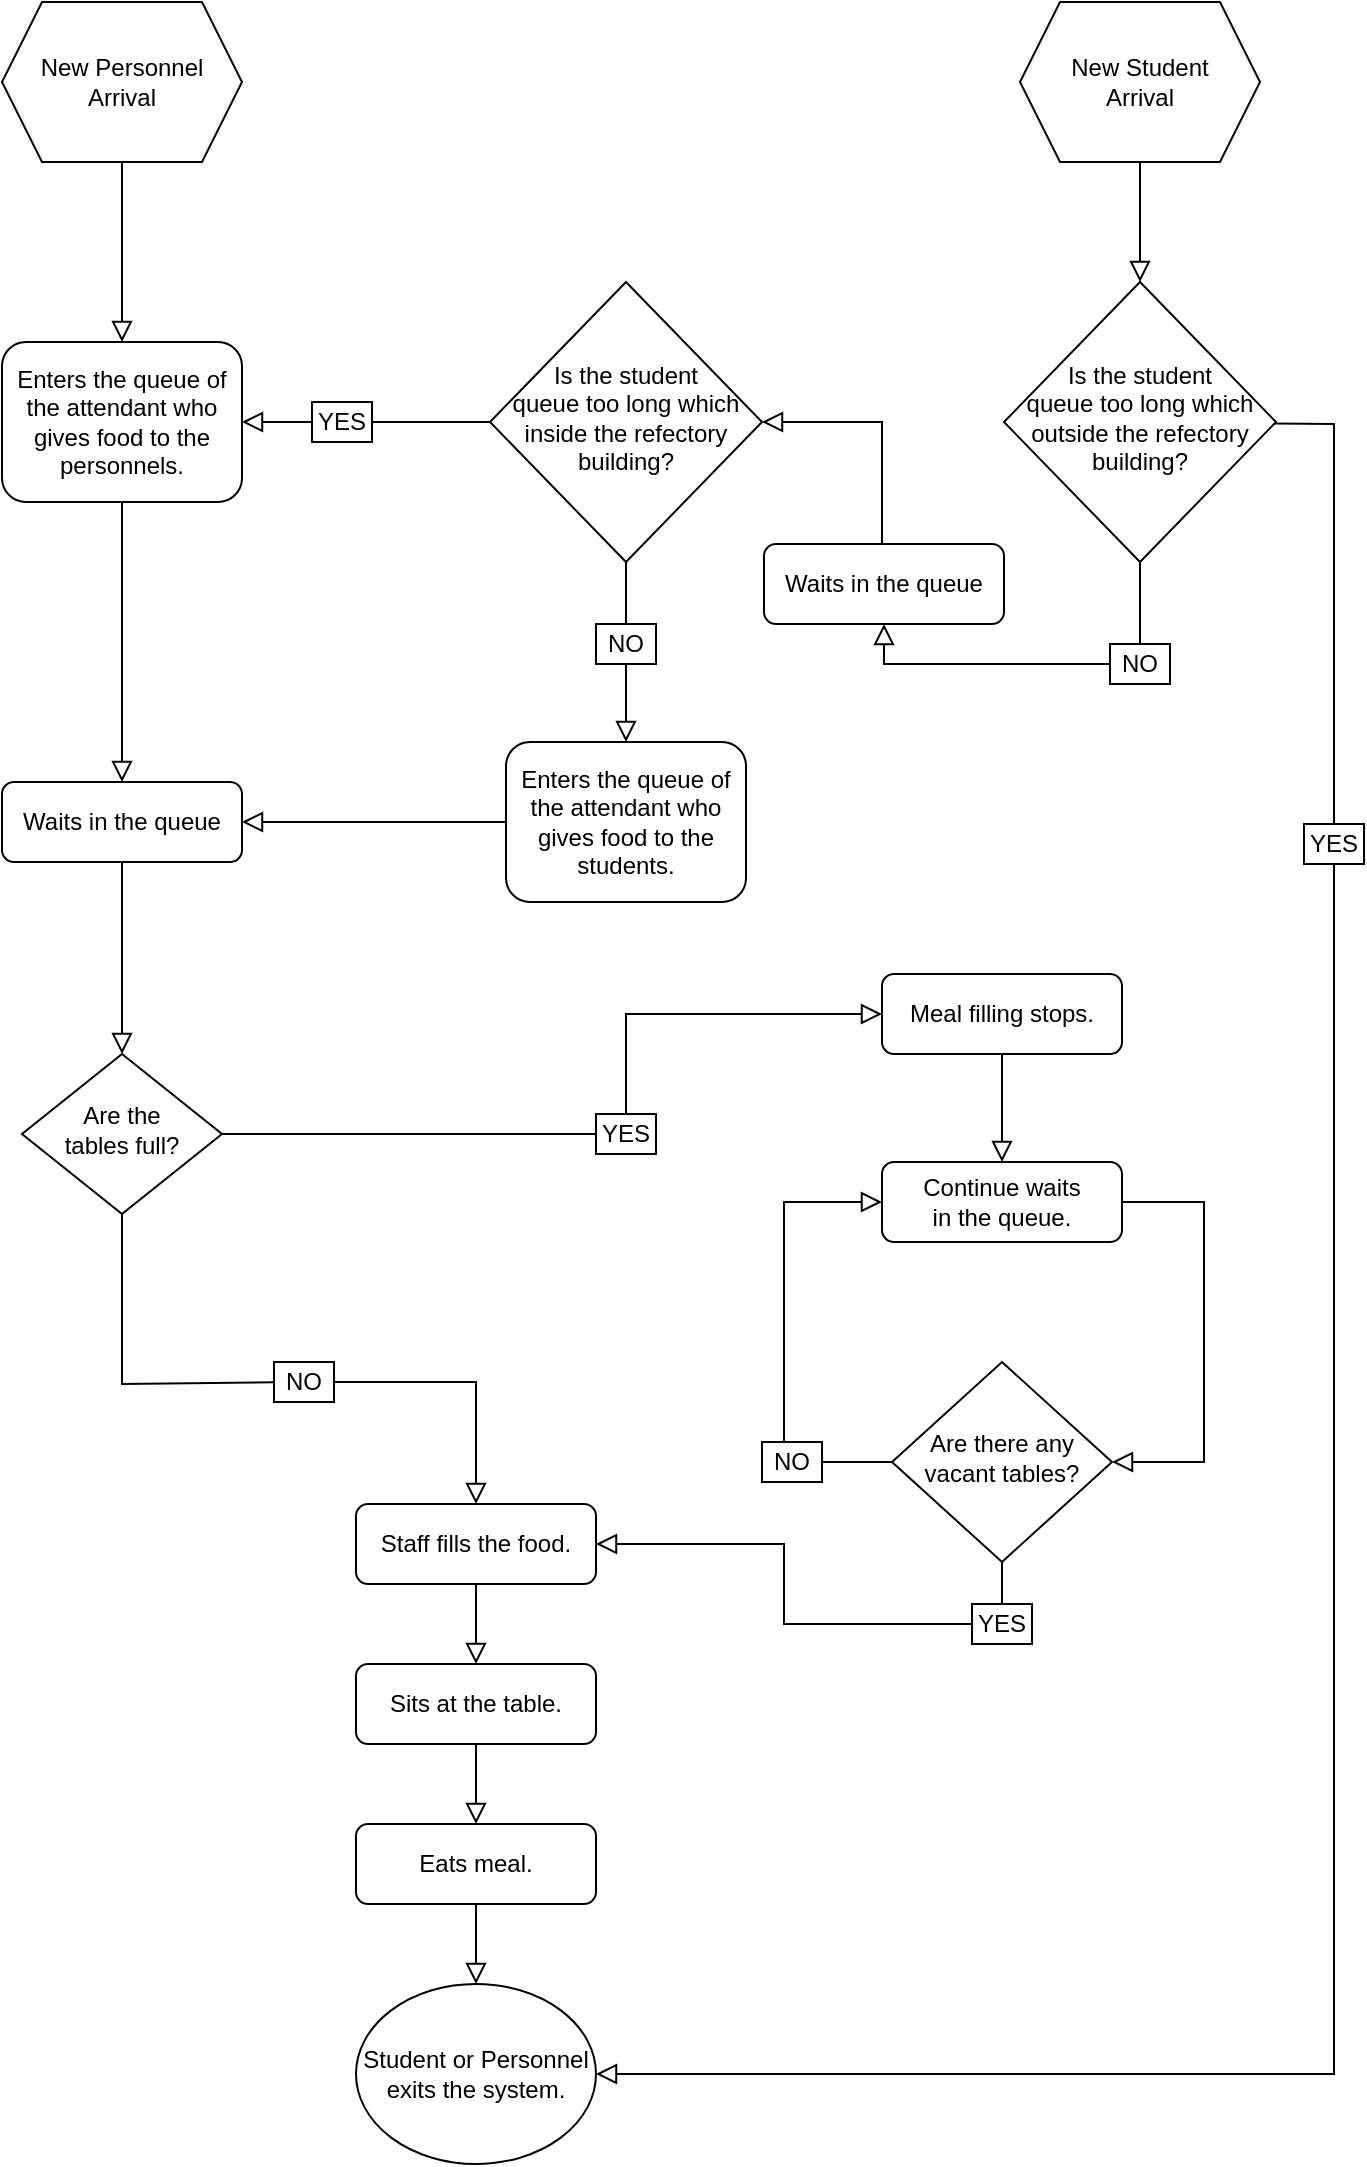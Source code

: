 <mxfile version="20.7.4" type="device"><diagram id="C5RBs43oDa-KdzZeNtuy" name="Page-1"><mxGraphModel dx="1434" dy="796" grid="1" gridSize="10" guides="1" tooltips="1" connect="1" arrows="1" fold="1" page="1" pageScale="1" pageWidth="827" pageHeight="1169" math="0" shadow="0"><root><mxCell id="WIyWlLk6GJQsqaUBKTNV-0"/><mxCell id="WIyWlLk6GJQsqaUBKTNV-1" parent="WIyWlLk6GJQsqaUBKTNV-0"/><mxCell id="ZQJ4ThUN4z0ttn7727NI-0" value="New Student&lt;br&gt;Arrival" style="shape=hexagon;perimeter=hexagonPerimeter2;whiteSpace=wrap;html=1;fixedSize=1;" parent="WIyWlLk6GJQsqaUBKTNV-1" vertex="1"><mxGeometry x="589" y="59" width="120" height="80" as="geometry"/></mxCell><mxCell id="ZQJ4ThUN4z0ttn7727NI-1" value="New Personnel Arrival" style="shape=hexagon;perimeter=hexagonPerimeter2;whiteSpace=wrap;html=1;fixedSize=1;" parent="WIyWlLk6GJQsqaUBKTNV-1" vertex="1"><mxGeometry x="80" y="59" width="120" height="80" as="geometry"/></mxCell><mxCell id="ZQJ4ThUN4z0ttn7727NI-4" value="" style="rounded=0;html=1;jettySize=auto;orthogonalLoop=1;fontSize=11;endArrow=block;endFill=0;endSize=8;strokeWidth=1;shadow=0;labelBackgroundColor=none;edgeStyle=orthogonalEdgeStyle;" parent="WIyWlLk6GJQsqaUBKTNV-1" source="ZQJ4ThUN4z0ttn7727NI-1" target="ZQJ4ThUN4z0ttn7727NI-6" edge="1"><mxGeometry x="-1" y="158" relative="1" as="geometry"><mxPoint x="139.09" y="149" as="sourcePoint"/><mxPoint x="139.09" y="199" as="targetPoint"/><mxPoint x="-108" y="-150" as="offset"/></mxGeometry></mxCell><mxCell id="ZQJ4ThUN4z0ttn7727NI-5" value="" style="rounded=0;html=1;jettySize=auto;orthogonalLoop=1;fontSize=11;endArrow=block;endFill=0;endSize=8;strokeWidth=1;shadow=0;labelBackgroundColor=none;edgeStyle=orthogonalEdgeStyle;" parent="WIyWlLk6GJQsqaUBKTNV-1" source="ZQJ4ThUN4z0ttn7727NI-0" target="fEY2b7OxNCGMePbxUrAP-0" edge="1"><mxGeometry x="-1" y="158" relative="1" as="geometry"><mxPoint x="440" y="149" as="sourcePoint"/><mxPoint x="430" y="189" as="targetPoint"/><mxPoint x="-108" y="-150" as="offset"/></mxGeometry></mxCell><mxCell id="ZQJ4ThUN4z0ttn7727NI-6" value="Enters the queue of the attendant who gives food to the personnels." style="rounded=1;whiteSpace=wrap;html=1;fontSize=12;glass=0;strokeWidth=1;shadow=0;" parent="WIyWlLk6GJQsqaUBKTNV-1" vertex="1"><mxGeometry x="80" y="229" width="120" height="80" as="geometry"/></mxCell><mxCell id="ZQJ4ThUN4z0ttn7727NI-7" value="Enters the queue of the attendant who gives food to the students." style="rounded=1;whiteSpace=wrap;html=1;fontSize=12;glass=0;strokeWidth=1;shadow=0;" parent="WIyWlLk6GJQsqaUBKTNV-1" vertex="1"><mxGeometry x="332" y="429" width="120" height="80" as="geometry"/></mxCell><mxCell id="ZQJ4ThUN4z0ttn7727NI-8" value="Is the student &lt;br&gt;queue too long which inside the refectory building?" style="rhombus;whiteSpace=wrap;html=1;shadow=0;fontFamily=Helvetica;fontSize=12;align=center;strokeWidth=1;spacing=6;spacingTop=-4;" parent="WIyWlLk6GJQsqaUBKTNV-1" vertex="1"><mxGeometry x="324" y="199" width="136" height="140" as="geometry"/></mxCell><mxCell id="ZQJ4ThUN4z0ttn7727NI-9" value="Are the&lt;br&gt;tables full?" style="rhombus;whiteSpace=wrap;html=1;shadow=0;fontFamily=Helvetica;fontSize=12;align=center;strokeWidth=1;spacing=6;spacingTop=-4;" parent="WIyWlLk6GJQsqaUBKTNV-1" vertex="1"><mxGeometry x="90" y="585" width="100" height="80" as="geometry"/></mxCell><mxCell id="ZQJ4ThUN4z0ttn7727NI-11" value="YES" style="rounded=0;whiteSpace=wrap;html=1;" parent="WIyWlLk6GJQsqaUBKTNV-1" vertex="1"><mxGeometry x="235" y="259" width="30" height="20" as="geometry"/></mxCell><mxCell id="ZQJ4ThUN4z0ttn7727NI-13" value="" style="rounded=0;html=1;jettySize=auto;orthogonalLoop=1;fontSize=11;endArrow=block;endFill=0;endSize=8;strokeWidth=1;shadow=0;labelBackgroundColor=none;edgeStyle=orthogonalEdgeStyle;" parent="WIyWlLk6GJQsqaUBKTNV-1" source="ZQJ4ThUN4z0ttn7727NI-11" target="ZQJ4ThUN4z0ttn7727NI-6" edge="1"><mxGeometry x="-1" y="158" relative="1" as="geometry"><mxPoint x="260" y="339" as="sourcePoint"/><mxPoint x="290" y="239" as="targetPoint"/><mxPoint x="-108" y="-150" as="offset"/><Array as="points"/></mxGeometry></mxCell><mxCell id="ZQJ4ThUN4z0ttn7727NI-16" value="NO" style="rounded=0;whiteSpace=wrap;html=1;" parent="WIyWlLk6GJQsqaUBKTNV-1" vertex="1"><mxGeometry x="377" y="370" width="30" height="20" as="geometry"/></mxCell><mxCell id="ZQJ4ThUN4z0ttn7727NI-17" value="" style="endArrow=none;html=1;rounded=0;" parent="WIyWlLk6GJQsqaUBKTNV-1" source="ZQJ4ThUN4z0ttn7727NI-11" target="ZQJ4ThUN4z0ttn7727NI-8" edge="1"><mxGeometry width="50" height="50" relative="1" as="geometry"><mxPoint x="300" y="349" as="sourcePoint"/><mxPoint x="350" y="299" as="targetPoint"/></mxGeometry></mxCell><mxCell id="ZQJ4ThUN4z0ttn7727NI-18" value="" style="endArrow=none;html=1;rounded=0;" parent="WIyWlLk6GJQsqaUBKTNV-1" source="ZQJ4ThUN4z0ttn7727NI-16" target="ZQJ4ThUN4z0ttn7727NI-8" edge="1"><mxGeometry width="50" height="50" relative="1" as="geometry"><mxPoint x="320" y="249" as="sourcePoint"/><mxPoint x="385" y="249" as="targetPoint"/></mxGeometry></mxCell><mxCell id="ZQJ4ThUN4z0ttn7727NI-19" value="" style="rounded=0;html=1;jettySize=auto;orthogonalLoop=1;fontSize=11;endArrow=block;endFill=0;endSize=8;strokeWidth=1;shadow=0;labelBackgroundColor=none;edgeStyle=orthogonalEdgeStyle;" parent="WIyWlLk6GJQsqaUBKTNV-1" source="ZQJ4ThUN4z0ttn7727NI-16" target="ZQJ4ThUN4z0ttn7727NI-7" edge="1"><mxGeometry x="-1" y="158" relative="1" as="geometry"><mxPoint x="290" y="249" as="sourcePoint"/><mxPoint x="210" y="249" as="targetPoint"/><mxPoint x="-108" y="-150" as="offset"/><Array as="points"/></mxGeometry></mxCell><mxCell id="ZQJ4ThUN4z0ttn7727NI-20" value="Waits in the queue" style="rounded=1;whiteSpace=wrap;html=1;fontSize=12;glass=0;strokeWidth=1;shadow=0;" parent="WIyWlLk6GJQsqaUBKTNV-1" vertex="1"><mxGeometry x="80" y="449" width="120" height="40" as="geometry"/></mxCell><mxCell id="ZQJ4ThUN4z0ttn7727NI-22" value="" style="rounded=0;html=1;jettySize=auto;orthogonalLoop=1;fontSize=11;endArrow=block;endFill=0;endSize=8;strokeWidth=1;shadow=0;labelBackgroundColor=none;edgeStyle=orthogonalEdgeStyle;" parent="WIyWlLk6GJQsqaUBKTNV-1" source="ZQJ4ThUN4z0ttn7727NI-7" target="ZQJ4ThUN4z0ttn7727NI-20" edge="1"><mxGeometry x="-1" y="158" relative="1" as="geometry"><mxPoint x="300" y="259" as="sourcePoint"/><mxPoint x="271" y="400" as="targetPoint"/><mxPoint x="-108" y="-150" as="offset"/><Array as="points"/></mxGeometry></mxCell><mxCell id="ZQJ4ThUN4z0ttn7727NI-28" value="" style="rounded=0;html=1;jettySize=auto;orthogonalLoop=1;fontSize=11;endArrow=block;endFill=0;endSize=8;strokeWidth=1;shadow=0;labelBackgroundColor=none;edgeStyle=orthogonalEdgeStyle;" parent="WIyWlLk6GJQsqaUBKTNV-1" source="ZQJ4ThUN4z0ttn7727NI-20" target="ZQJ4ThUN4z0ttn7727NI-9" edge="1"><mxGeometry x="-1" y="158" relative="1" as="geometry"><mxPoint x="375" y="409" as="sourcePoint"/><mxPoint x="295" y="409" as="targetPoint"/><mxPoint x="-108" y="-150" as="offset"/><Array as="points"/></mxGeometry></mxCell><mxCell id="ZQJ4ThUN4z0ttn7727NI-30" value="NO" style="rounded=0;whiteSpace=wrap;html=1;" parent="WIyWlLk6GJQsqaUBKTNV-1" vertex="1"><mxGeometry x="634" y="380" width="30" height="20" as="geometry"/></mxCell><mxCell id="ZQJ4ThUN4z0ttn7727NI-32" value="YES" style="rounded=0;whiteSpace=wrap;html=1;" parent="WIyWlLk6GJQsqaUBKTNV-1" vertex="1"><mxGeometry x="731" y="470" width="30" height="20" as="geometry"/></mxCell><mxCell id="ZQJ4ThUN4z0ttn7727NI-33" value="NO" style="rounded=0;whiteSpace=wrap;html=1;" parent="WIyWlLk6GJQsqaUBKTNV-1" vertex="1"><mxGeometry x="216" y="739" width="30" height="20" as="geometry"/></mxCell><mxCell id="ZQJ4ThUN4z0ttn7727NI-34" value="" style="rounded=0;html=1;jettySize=auto;orthogonalLoop=1;fontSize=11;endArrow=block;endFill=0;endSize=8;strokeWidth=1;shadow=0;labelBackgroundColor=none;edgeStyle=orthogonalEdgeStyle;" parent="WIyWlLk6GJQsqaUBKTNV-1" source="ZQJ4ThUN4z0ttn7727NI-33" target="ZQJ4ThUN4z0ttn7727NI-37" edge="1"><mxGeometry x="-1" y="158" relative="1" as="geometry"><mxPoint x="305" y="589" as="sourcePoint"/><mxPoint x="305" y="639" as="targetPoint"/><mxPoint x="-108" y="-150" as="offset"/><Array as="points"/></mxGeometry></mxCell><mxCell id="ZQJ4ThUN4z0ttn7727NI-35" value="Eats meal." style="rounded=1;whiteSpace=wrap;html=1;fontSize=12;glass=0;strokeWidth=1;shadow=0;" parent="WIyWlLk6GJQsqaUBKTNV-1" vertex="1"><mxGeometry x="257" y="970" width="120" height="40" as="geometry"/></mxCell><mxCell id="ZQJ4ThUN4z0ttn7727NI-36" value="Sits at the table." style="rounded=1;whiteSpace=wrap;html=1;fontSize=12;glass=0;strokeWidth=1;shadow=0;" parent="WIyWlLk6GJQsqaUBKTNV-1" vertex="1"><mxGeometry x="257" y="890" width="120" height="40" as="geometry"/></mxCell><mxCell id="ZQJ4ThUN4z0ttn7727NI-37" value="Staff fills the food." style="rounded=1;whiteSpace=wrap;html=1;fontSize=12;glass=0;strokeWidth=1;shadow=0;" parent="WIyWlLk6GJQsqaUBKTNV-1" vertex="1"><mxGeometry x="257" y="810" width="120" height="40" as="geometry"/></mxCell><mxCell id="ZQJ4ThUN4z0ttn7727NI-38" value="" style="endArrow=none;html=1;rounded=0;" parent="WIyWlLk6GJQsqaUBKTNV-1" source="ZQJ4ThUN4z0ttn7727NI-9" target="ZQJ4ThUN4z0ttn7727NI-33" edge="1"><mxGeometry width="50" height="50" relative="1" as="geometry"><mxPoint x="390" y="699" as="sourcePoint"/><mxPoint x="455" y="699" as="targetPoint"/><Array as="points"><mxPoint x="140" y="750"/></Array></mxGeometry></mxCell><mxCell id="ZQJ4ThUN4z0ttn7727NI-39" value="" style="rounded=0;html=1;jettySize=auto;orthogonalLoop=1;fontSize=11;endArrow=block;endFill=0;endSize=8;strokeWidth=1;shadow=0;labelBackgroundColor=none;edgeStyle=orthogonalEdgeStyle;" parent="WIyWlLk6GJQsqaUBKTNV-1" source="ZQJ4ThUN4z0ttn7727NI-37" target="ZQJ4ThUN4z0ttn7727NI-36" edge="1"><mxGeometry x="-1" y="158" relative="1" as="geometry"><mxPoint x="305.037" y="769" as="sourcePoint"/><mxPoint x="305.037" y="799" as="targetPoint"/><mxPoint x="-108" y="-150" as="offset"/><Array as="points"/></mxGeometry></mxCell><mxCell id="ZQJ4ThUN4z0ttn7727NI-40" value="" style="rounded=0;html=1;jettySize=auto;orthogonalLoop=1;fontSize=11;endArrow=block;endFill=0;endSize=8;strokeWidth=1;shadow=0;labelBackgroundColor=none;edgeStyle=orthogonalEdgeStyle;" parent="WIyWlLk6GJQsqaUBKTNV-1" source="ZQJ4ThUN4z0ttn7727NI-36" target="ZQJ4ThUN4z0ttn7727NI-35" edge="1"><mxGeometry x="-1" y="158" relative="1" as="geometry"><mxPoint x="315.037" y="779" as="sourcePoint"/><mxPoint x="315.037" y="809" as="targetPoint"/><mxPoint x="-108" y="-150" as="offset"/><Array as="points"/></mxGeometry></mxCell><mxCell id="ZQJ4ThUN4z0ttn7727NI-42" value="" style="endArrow=none;html=1;rounded=0;" parent="WIyWlLk6GJQsqaUBKTNV-1" source="ZQJ4ThUN4z0ttn7727NI-32" target="fEY2b7OxNCGMePbxUrAP-0" edge="1"><mxGeometry width="50" height="50" relative="1" as="geometry"><mxPoint x="50" y="398.33" as="sourcePoint"/><mxPoint x="641" y="399" as="targetPoint"/><Array as="points"><mxPoint x="746" y="270"/></Array></mxGeometry></mxCell><mxCell id="ZQJ4ThUN4z0ttn7727NI-44" value="YES" style="rounded=0;whiteSpace=wrap;html=1;" parent="WIyWlLk6GJQsqaUBKTNV-1" vertex="1"><mxGeometry x="377" y="615" width="30" height="20" as="geometry"/></mxCell><mxCell id="YB-0Uny3FheVWcsM7ljt-0" value="" style="endArrow=none;html=1;rounded=0;" parent="WIyWlLk6GJQsqaUBKTNV-1" source="ZQJ4ThUN4z0ttn7727NI-9" target="ZQJ4ThUN4z0ttn7727NI-44" edge="1"><mxGeometry width="50" height="50" relative="1" as="geometry"><mxPoint x="370" y="639" as="sourcePoint"/><mxPoint x="420" y="589" as="targetPoint"/></mxGeometry></mxCell><mxCell id="YB-0Uny3FheVWcsM7ljt-1" value="Meal filling stops." style="rounded=1;whiteSpace=wrap;html=1;fontSize=12;glass=0;strokeWidth=1;shadow=0;" parent="WIyWlLk6GJQsqaUBKTNV-1" vertex="1"><mxGeometry x="520" y="545" width="120" height="40" as="geometry"/></mxCell><mxCell id="YB-0Uny3FheVWcsM7ljt-3" value="Are there any vacant tables?" style="rhombus;whiteSpace=wrap;html=1;shadow=0;fontFamily=Helvetica;fontSize=12;align=center;strokeWidth=1;spacing=6;spacingTop=-4;" parent="WIyWlLk6GJQsqaUBKTNV-1" vertex="1"><mxGeometry x="525" y="739" width="110" height="100" as="geometry"/></mxCell><mxCell id="YB-0Uny3FheVWcsM7ljt-5" value="NO" style="rounded=0;whiteSpace=wrap;html=1;" parent="WIyWlLk6GJQsqaUBKTNV-1" vertex="1"><mxGeometry x="460" y="779" width="30" height="20" as="geometry"/></mxCell><mxCell id="YB-0Uny3FheVWcsM7ljt-6" value="" style="endArrow=none;html=1;rounded=0;" parent="WIyWlLk6GJQsqaUBKTNV-1" source="YB-0Uny3FheVWcsM7ljt-5" target="YB-0Uny3FheVWcsM7ljt-3" edge="1"><mxGeometry width="50" height="50" relative="1" as="geometry"><mxPoint x="480" y="889" as="sourcePoint"/><mxPoint x="530" y="839" as="targetPoint"/></mxGeometry></mxCell><mxCell id="YB-0Uny3FheVWcsM7ljt-8" value="YES" style="rounded=0;whiteSpace=wrap;html=1;" parent="WIyWlLk6GJQsqaUBKTNV-1" vertex="1"><mxGeometry x="565" y="860" width="30" height="20" as="geometry"/></mxCell><mxCell id="YB-0Uny3FheVWcsM7ljt-9" value="" style="endArrow=none;html=1;rounded=0;" parent="WIyWlLk6GJQsqaUBKTNV-1" source="YB-0Uny3FheVWcsM7ljt-8" target="YB-0Uny3FheVWcsM7ljt-3" edge="1"><mxGeometry width="50" height="50" relative="1" as="geometry"><mxPoint x="610" y="859" as="sourcePoint"/><mxPoint x="660" y="809" as="targetPoint"/></mxGeometry></mxCell><mxCell id="YB-0Uny3FheVWcsM7ljt-11" value="Continue waits&lt;br&gt;in the queue." style="rounded=1;whiteSpace=wrap;html=1;fontSize=12;glass=0;strokeWidth=1;shadow=0;" parent="WIyWlLk6GJQsqaUBKTNV-1" vertex="1"><mxGeometry x="520" y="639" width="120" height="40" as="geometry"/></mxCell><mxCell id="YB-0Uny3FheVWcsM7ljt-13" value="Student or Personnel exits the system." style="ellipse;whiteSpace=wrap;html=1;" parent="WIyWlLk6GJQsqaUBKTNV-1" vertex="1"><mxGeometry x="257" y="1050" width="120" height="90" as="geometry"/></mxCell><mxCell id="fEY2b7OxNCGMePbxUrAP-0" value="Is the student &lt;br&gt;queue too long which outside the refectory building?" style="rhombus;whiteSpace=wrap;html=1;shadow=0;fontFamily=Helvetica;fontSize=12;align=center;strokeWidth=1;spacing=6;spacingTop=-4;" parent="WIyWlLk6GJQsqaUBKTNV-1" vertex="1"><mxGeometry x="581" y="199" width="136" height="140" as="geometry"/></mxCell><mxCell id="fEY2b7OxNCGMePbxUrAP-1" value="" style="endArrow=none;html=1;rounded=0;" parent="WIyWlLk6GJQsqaUBKTNV-1" source="ZQJ4ThUN4z0ttn7727NI-30" target="fEY2b7OxNCGMePbxUrAP-0" edge="1"><mxGeometry width="50" height="50" relative="1" as="geometry"><mxPoint x="525" y="210" as="sourcePoint"/><mxPoint x="584" y="210" as="targetPoint"/></mxGeometry></mxCell><mxCell id="fEY2b7OxNCGMePbxUrAP-2" value="" style="rounded=0;html=1;jettySize=auto;orthogonalLoop=1;fontSize=11;endArrow=block;endFill=0;endSize=8;strokeWidth=1;shadow=0;labelBackgroundColor=none;edgeStyle=orthogonalEdgeStyle;" parent="WIyWlLk6GJQsqaUBKTNV-1" source="ZQJ4ThUN4z0ttn7727NI-6" target="ZQJ4ThUN4z0ttn7727NI-20" edge="1"><mxGeometry x="-1" y="158" relative="1" as="geometry"><mxPoint x="148" y="379.41" as="sourcePoint"/><mxPoint x="61" y="379.41" as="targetPoint"/><mxPoint x="-108" y="-150" as="offset"/><Array as="points"/></mxGeometry></mxCell><mxCell id="fEY2b7OxNCGMePbxUrAP-7" value="" style="rounded=0;html=1;jettySize=auto;orthogonalLoop=1;fontSize=11;endArrow=block;endFill=0;endSize=8;strokeWidth=1;shadow=0;labelBackgroundColor=none;edgeStyle=orthogonalEdgeStyle;exitX=0.5;exitY=0;exitDx=0;exitDy=0;" parent="WIyWlLk6GJQsqaUBKTNV-1" source="YB-0Uny3FheVWcsM7ljt-5" target="YB-0Uny3FheVWcsM7ljt-11" edge="1"><mxGeometry x="-1" y="158" relative="1" as="geometry"><mxPoint x="458.819" y="700" as="sourcePoint"/><mxPoint x="458.819" y="730" as="targetPoint"/><mxPoint x="-108" y="-150" as="offset"/><Array as="points"><mxPoint x="471" y="779"/><mxPoint x="471" y="659"/></Array></mxGeometry></mxCell><mxCell id="fEY2b7OxNCGMePbxUrAP-8" value="" style="rounded=0;html=1;jettySize=auto;orthogonalLoop=1;fontSize=11;endArrow=block;endFill=0;endSize=8;strokeWidth=1;shadow=0;labelBackgroundColor=none;edgeStyle=orthogonalEdgeStyle;exitX=0;exitY=0.5;exitDx=0;exitDy=0;" parent="WIyWlLk6GJQsqaUBKTNV-1" source="YB-0Uny3FheVWcsM7ljt-8" target="ZQJ4ThUN4z0ttn7727NI-37" edge="1"><mxGeometry x="-1" y="158" relative="1" as="geometry"><mxPoint x="461.999" y="930" as="sourcePoint"/><mxPoint x="461.999" y="960" as="targetPoint"/><mxPoint x="-108" y="-150" as="offset"/><Array as="points"><mxPoint x="471" y="870"/><mxPoint x="471" y="830"/></Array></mxGeometry></mxCell><mxCell id="fEY2b7OxNCGMePbxUrAP-9" value="" style="rounded=0;html=1;jettySize=auto;orthogonalLoop=1;fontSize=11;endArrow=block;endFill=0;endSize=8;strokeWidth=1;shadow=0;labelBackgroundColor=none;edgeStyle=orthogonalEdgeStyle;" parent="WIyWlLk6GJQsqaUBKTNV-1" source="YB-0Uny3FheVWcsM7ljt-1" target="YB-0Uny3FheVWcsM7ljt-11" edge="1"><mxGeometry x="-1" y="158" relative="1" as="geometry"><mxPoint x="471.999" y="940" as="sourcePoint"/><mxPoint x="471.999" y="970" as="targetPoint"/><mxPoint x="-108" y="-150" as="offset"/><Array as="points"/></mxGeometry></mxCell><mxCell id="fEY2b7OxNCGMePbxUrAP-10" value="" style="rounded=0;html=1;jettySize=auto;orthogonalLoop=1;fontSize=11;endArrow=block;endFill=0;endSize=8;strokeWidth=1;shadow=0;labelBackgroundColor=none;edgeStyle=orthogonalEdgeStyle;exitX=0.5;exitY=0;exitDx=0;exitDy=0;" parent="WIyWlLk6GJQsqaUBKTNV-1" source="ZQJ4ThUN4z0ttn7727NI-44" target="YB-0Uny3FheVWcsM7ljt-1" edge="1"><mxGeometry x="-1" y="158" relative="1" as="geometry"><mxPoint x="406.999" y="570" as="sourcePoint"/><mxPoint x="406.999" y="600" as="targetPoint"/><mxPoint x="-108" y="-150" as="offset"/><Array as="points"><mxPoint x="392" y="565"/></Array></mxGeometry></mxCell><mxCell id="fEY2b7OxNCGMePbxUrAP-11" value="" style="rounded=0;html=1;jettySize=auto;orthogonalLoop=1;fontSize=11;endArrow=block;endFill=0;endSize=8;strokeWidth=1;shadow=0;labelBackgroundColor=none;edgeStyle=orthogonalEdgeStyle;" parent="WIyWlLk6GJQsqaUBKTNV-1" source="ZQJ4ThUN4z0ttn7727NI-35" target="YB-0Uny3FheVWcsM7ljt-13" edge="1"><mxGeometry x="-1" y="158" relative="1" as="geometry"><mxPoint x="350.999" y="1010" as="sourcePoint"/><mxPoint x="350.999" y="1040" as="targetPoint"/><mxPoint x="-108" y="-150" as="offset"/><Array as="points"/></mxGeometry></mxCell><mxCell id="fEY2b7OxNCGMePbxUrAP-12" value="" style="rounded=0;html=1;jettySize=auto;orthogonalLoop=1;fontSize=11;endArrow=block;endFill=0;endSize=8;strokeWidth=1;shadow=0;labelBackgroundColor=none;edgeStyle=orthogonalEdgeStyle;" parent="WIyWlLk6GJQsqaUBKTNV-1" source="ZQJ4ThUN4z0ttn7727NI-32" target="YB-0Uny3FheVWcsM7ljt-13" edge="1"><mxGeometry x="-1" y="158" relative="1" as="geometry"><mxPoint x="680.999" y="1030" as="sourcePoint"/><mxPoint x="680.999" y="1060" as="targetPoint"/><mxPoint x="-108" y="-150" as="offset"/><Array as="points"><mxPoint x="746" y="1095"/></Array></mxGeometry></mxCell><mxCell id="fEY2b7OxNCGMePbxUrAP-13" value="" style="rounded=0;html=1;jettySize=auto;orthogonalLoop=1;fontSize=11;endArrow=block;endFill=0;endSize=8;strokeWidth=1;shadow=0;labelBackgroundColor=none;edgeStyle=orthogonalEdgeStyle;" parent="WIyWlLk6GJQsqaUBKTNV-1" source="YB-0Uny3FheVWcsM7ljt-11" target="YB-0Uny3FheVWcsM7ljt-3" edge="1"><mxGeometry x="-1" y="158" relative="1" as="geometry"><mxPoint x="471.999" y="940" as="sourcePoint"/><mxPoint x="471.999" y="970" as="targetPoint"/><mxPoint x="-108" y="-150" as="offset"/><Array as="points"><mxPoint x="681" y="659"/><mxPoint x="681" y="789"/></Array></mxGeometry></mxCell><mxCell id="s-uro4-vaZxMqYP4bFIU-0" value="Waits in the queue" style="rounded=1;whiteSpace=wrap;html=1;fontSize=12;glass=0;strokeWidth=1;shadow=0;" vertex="1" parent="WIyWlLk6GJQsqaUBKTNV-1"><mxGeometry x="461" y="330" width="120" height="40" as="geometry"/></mxCell><mxCell id="s-uro4-vaZxMqYP4bFIU-3" value="" style="rounded=0;html=1;jettySize=auto;orthogonalLoop=1;fontSize=11;endArrow=block;endFill=0;endSize=8;strokeWidth=1;shadow=0;labelBackgroundColor=none;edgeStyle=orthogonalEdgeStyle;" edge="1" parent="WIyWlLk6GJQsqaUBKTNV-1" source="ZQJ4ThUN4z0ttn7727NI-30" target="s-uro4-vaZxMqYP4bFIU-0"><mxGeometry x="-1" y="158" relative="1" as="geometry"><mxPoint x="570" y="390" as="sourcePoint"/><mxPoint x="570" y="429" as="targetPoint"/><mxPoint x="-108" y="-150" as="offset"/><Array as="points"/></mxGeometry></mxCell><mxCell id="s-uro4-vaZxMqYP4bFIU-4" value="" style="rounded=0;html=1;jettySize=auto;orthogonalLoop=1;fontSize=11;endArrow=block;endFill=0;endSize=8;strokeWidth=1;shadow=0;labelBackgroundColor=none;edgeStyle=orthogonalEdgeStyle;" edge="1" parent="WIyWlLk6GJQsqaUBKTNV-1" source="s-uro4-vaZxMqYP4bFIU-0" target="ZQJ4ThUN4z0ttn7727NI-8"><mxGeometry x="-1" y="158" relative="1" as="geometry"><mxPoint x="510" y="199" as="sourcePoint"/><mxPoint x="510" y="238" as="targetPoint"/><mxPoint x="-108" y="-150" as="offset"/><Array as="points"><mxPoint x="520" y="269"/></Array></mxGeometry></mxCell></root></mxGraphModel></diagram></mxfile>